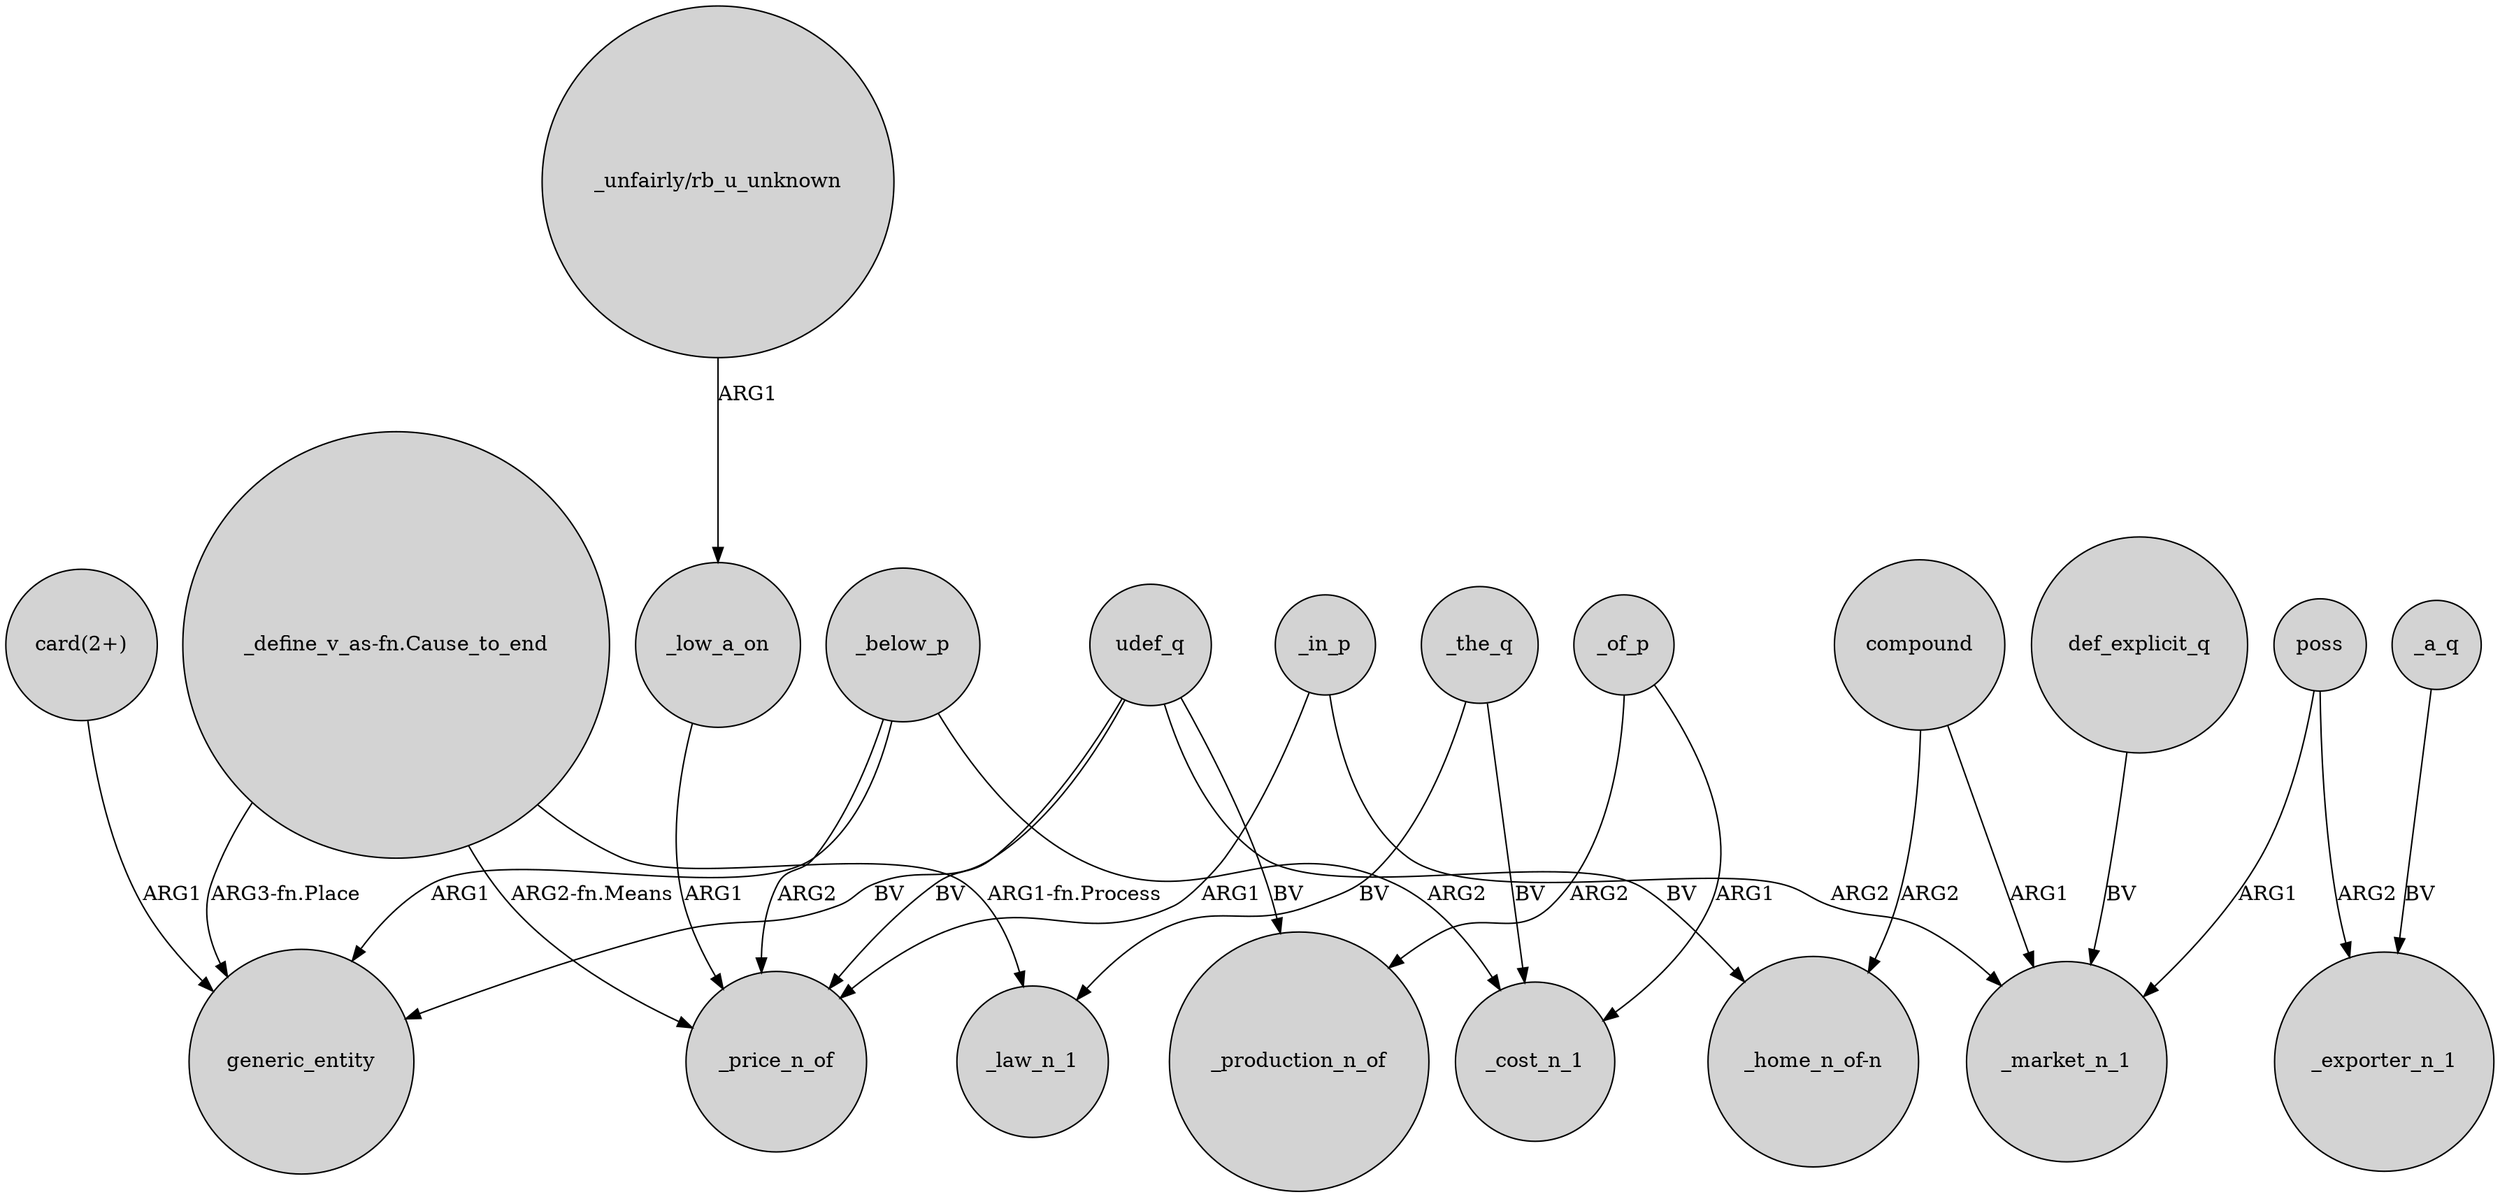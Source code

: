 digraph {
	node [shape=circle style=filled]
	"_define_v_as-fn.Cause_to_end" -> _price_n_of [label="ARG2-fn.Means"]
	_of_p -> _production_n_of [label=ARG2]
	"_unfairly/rb_u_unknown" -> _low_a_on [label=ARG1]
	udef_q -> _price_n_of [label=BV]
	_of_p -> _cost_n_1 [label=ARG1]
	_the_q -> _cost_n_1 [label=BV]
	"card(2+)" -> generic_entity [label=ARG1]
	udef_q -> generic_entity [label=BV]
	_the_q -> _law_n_1 [label=BV]
	poss -> _market_n_1 [label=ARG1]
	poss -> _exporter_n_1 [label=ARG2]
	_in_p -> _market_n_1 [label=ARG2]
	compound -> "_home_n_of-n" [label=ARG2]
	def_explicit_q -> _market_n_1 [label=BV]
	udef_q -> "_home_n_of-n" [label=BV]
	"_define_v_as-fn.Cause_to_end" -> _law_n_1 [label="ARG1-fn.Process"]
	_low_a_on -> _price_n_of [label=ARG1]
	_below_p -> generic_entity [label=ARG1]
	_a_q -> _exporter_n_1 [label=BV]
	"_define_v_as-fn.Cause_to_end" -> generic_entity [label="ARG3-fn.Place"]
	compound -> _market_n_1 [label=ARG1]
	_below_p -> _price_n_of [label=ARG2]
	_in_p -> _price_n_of [label=ARG1]
	_below_p -> _cost_n_1 [label=ARG2]
	udef_q -> _production_n_of [label=BV]
}
